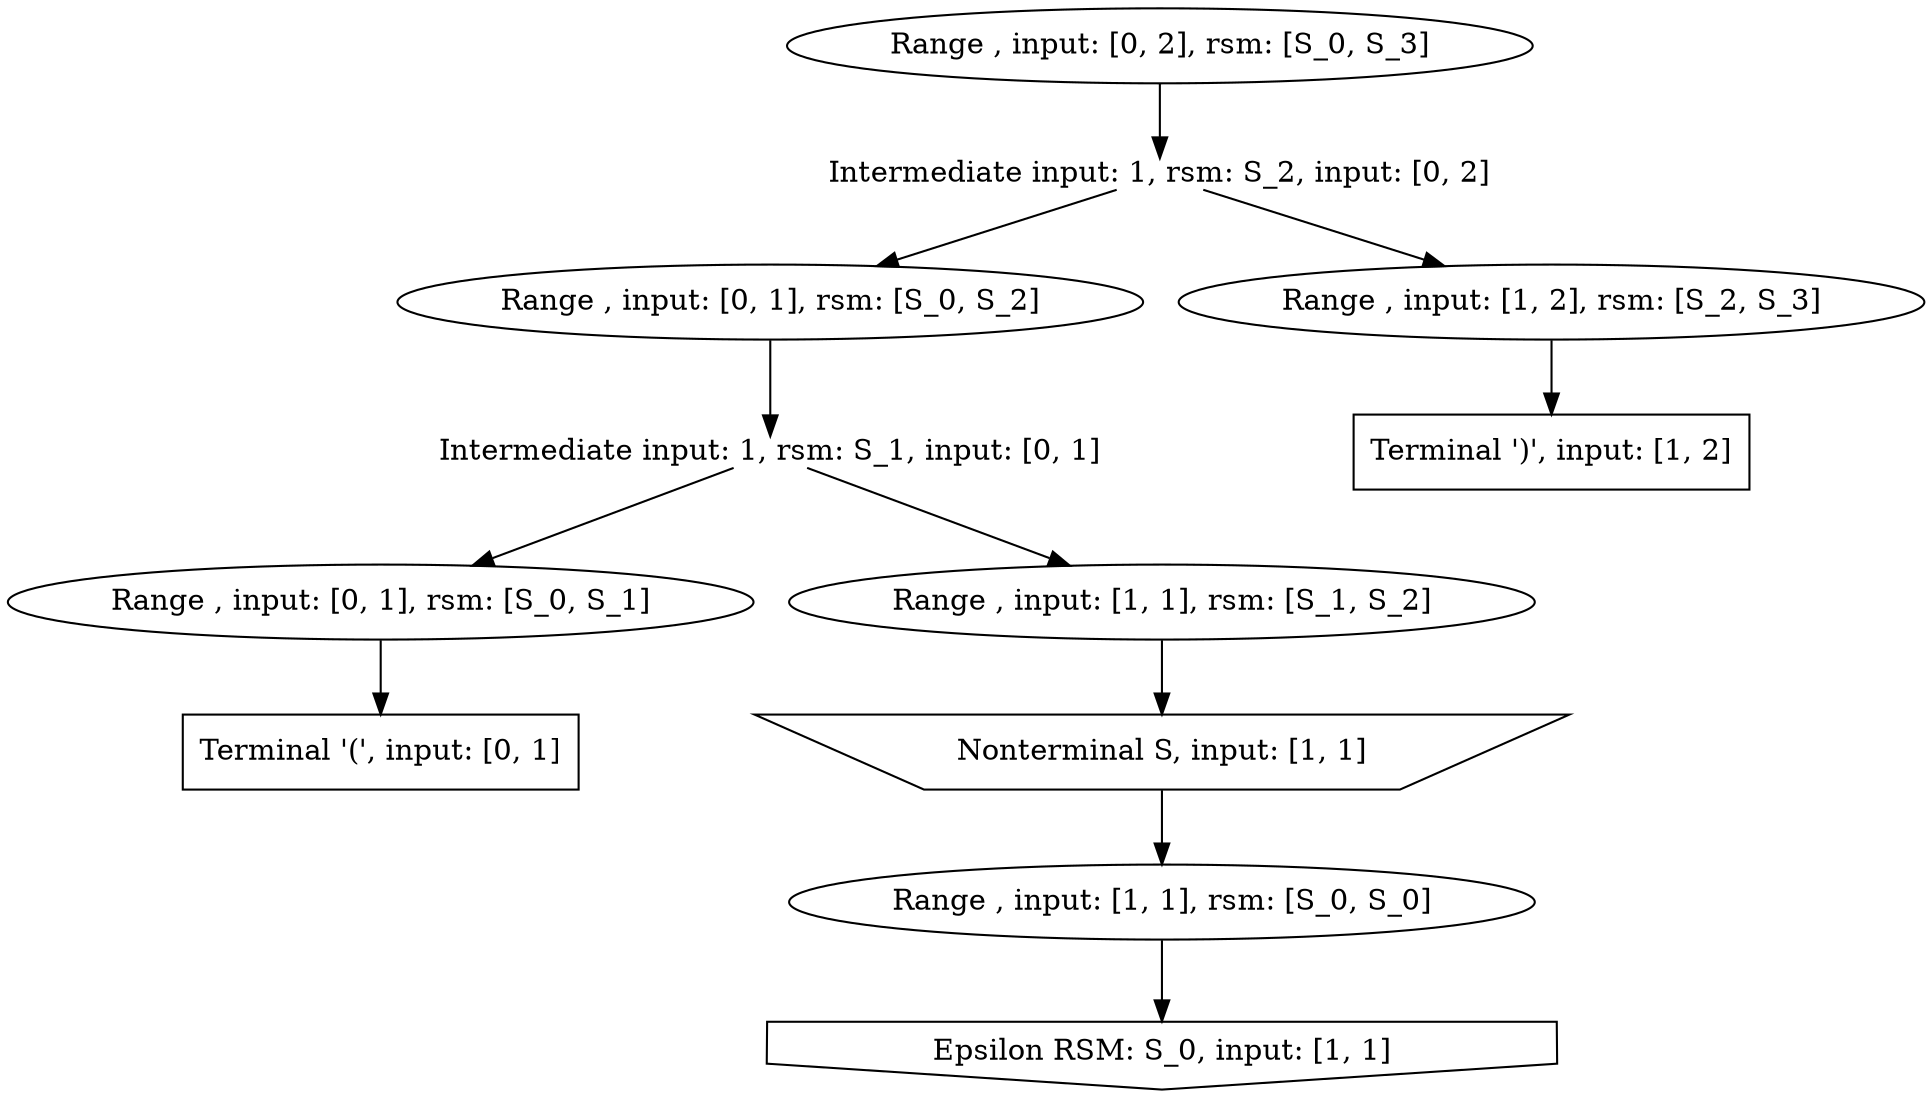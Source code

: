 digraph g {
labelloc="t"
label=""
0 [label = "Epsilon RSM: S_0, input: [1, 1]", shape = invhouse]
1 [label = "Intermediate input: 1, rsm: S_1, input: [0, 1]", shape = plain]
2 [label = "Intermediate input: 1, rsm: S_2, input: [0, 2]", shape = plain]
3 [label = "Nonterminal S, input: [1, 1]", shape = invtrapezium]
4 [label = "Range , input: [0, 1], rsm: [S_0, S_1]", shape = ellipse]
5 [label = "Range , input: [0, 1], rsm: [S_0, S_2]", shape = ellipse]
6 [label = "Range , input: [0, 2], rsm: [S_0, S_3]", shape = ellipse]
7 [label = "Range , input: [1, 1], rsm: [S_0, S_0]", shape = ellipse]
8 [label = "Range , input: [1, 1], rsm: [S_1, S_2]", shape = ellipse]
9 [label = "Range , input: [1, 2], rsm: [S_2, S_3]", shape = ellipse]
10 [label = "Terminal '(', input: [0, 1]", shape = rectangle]
11 [label = "Terminal ')', input: [1, 2]", shape = rectangle]
1->4
1->8
2->5
2->9
3->7
4->10
5->1
6->2
7->0
8->3
9->11
}

